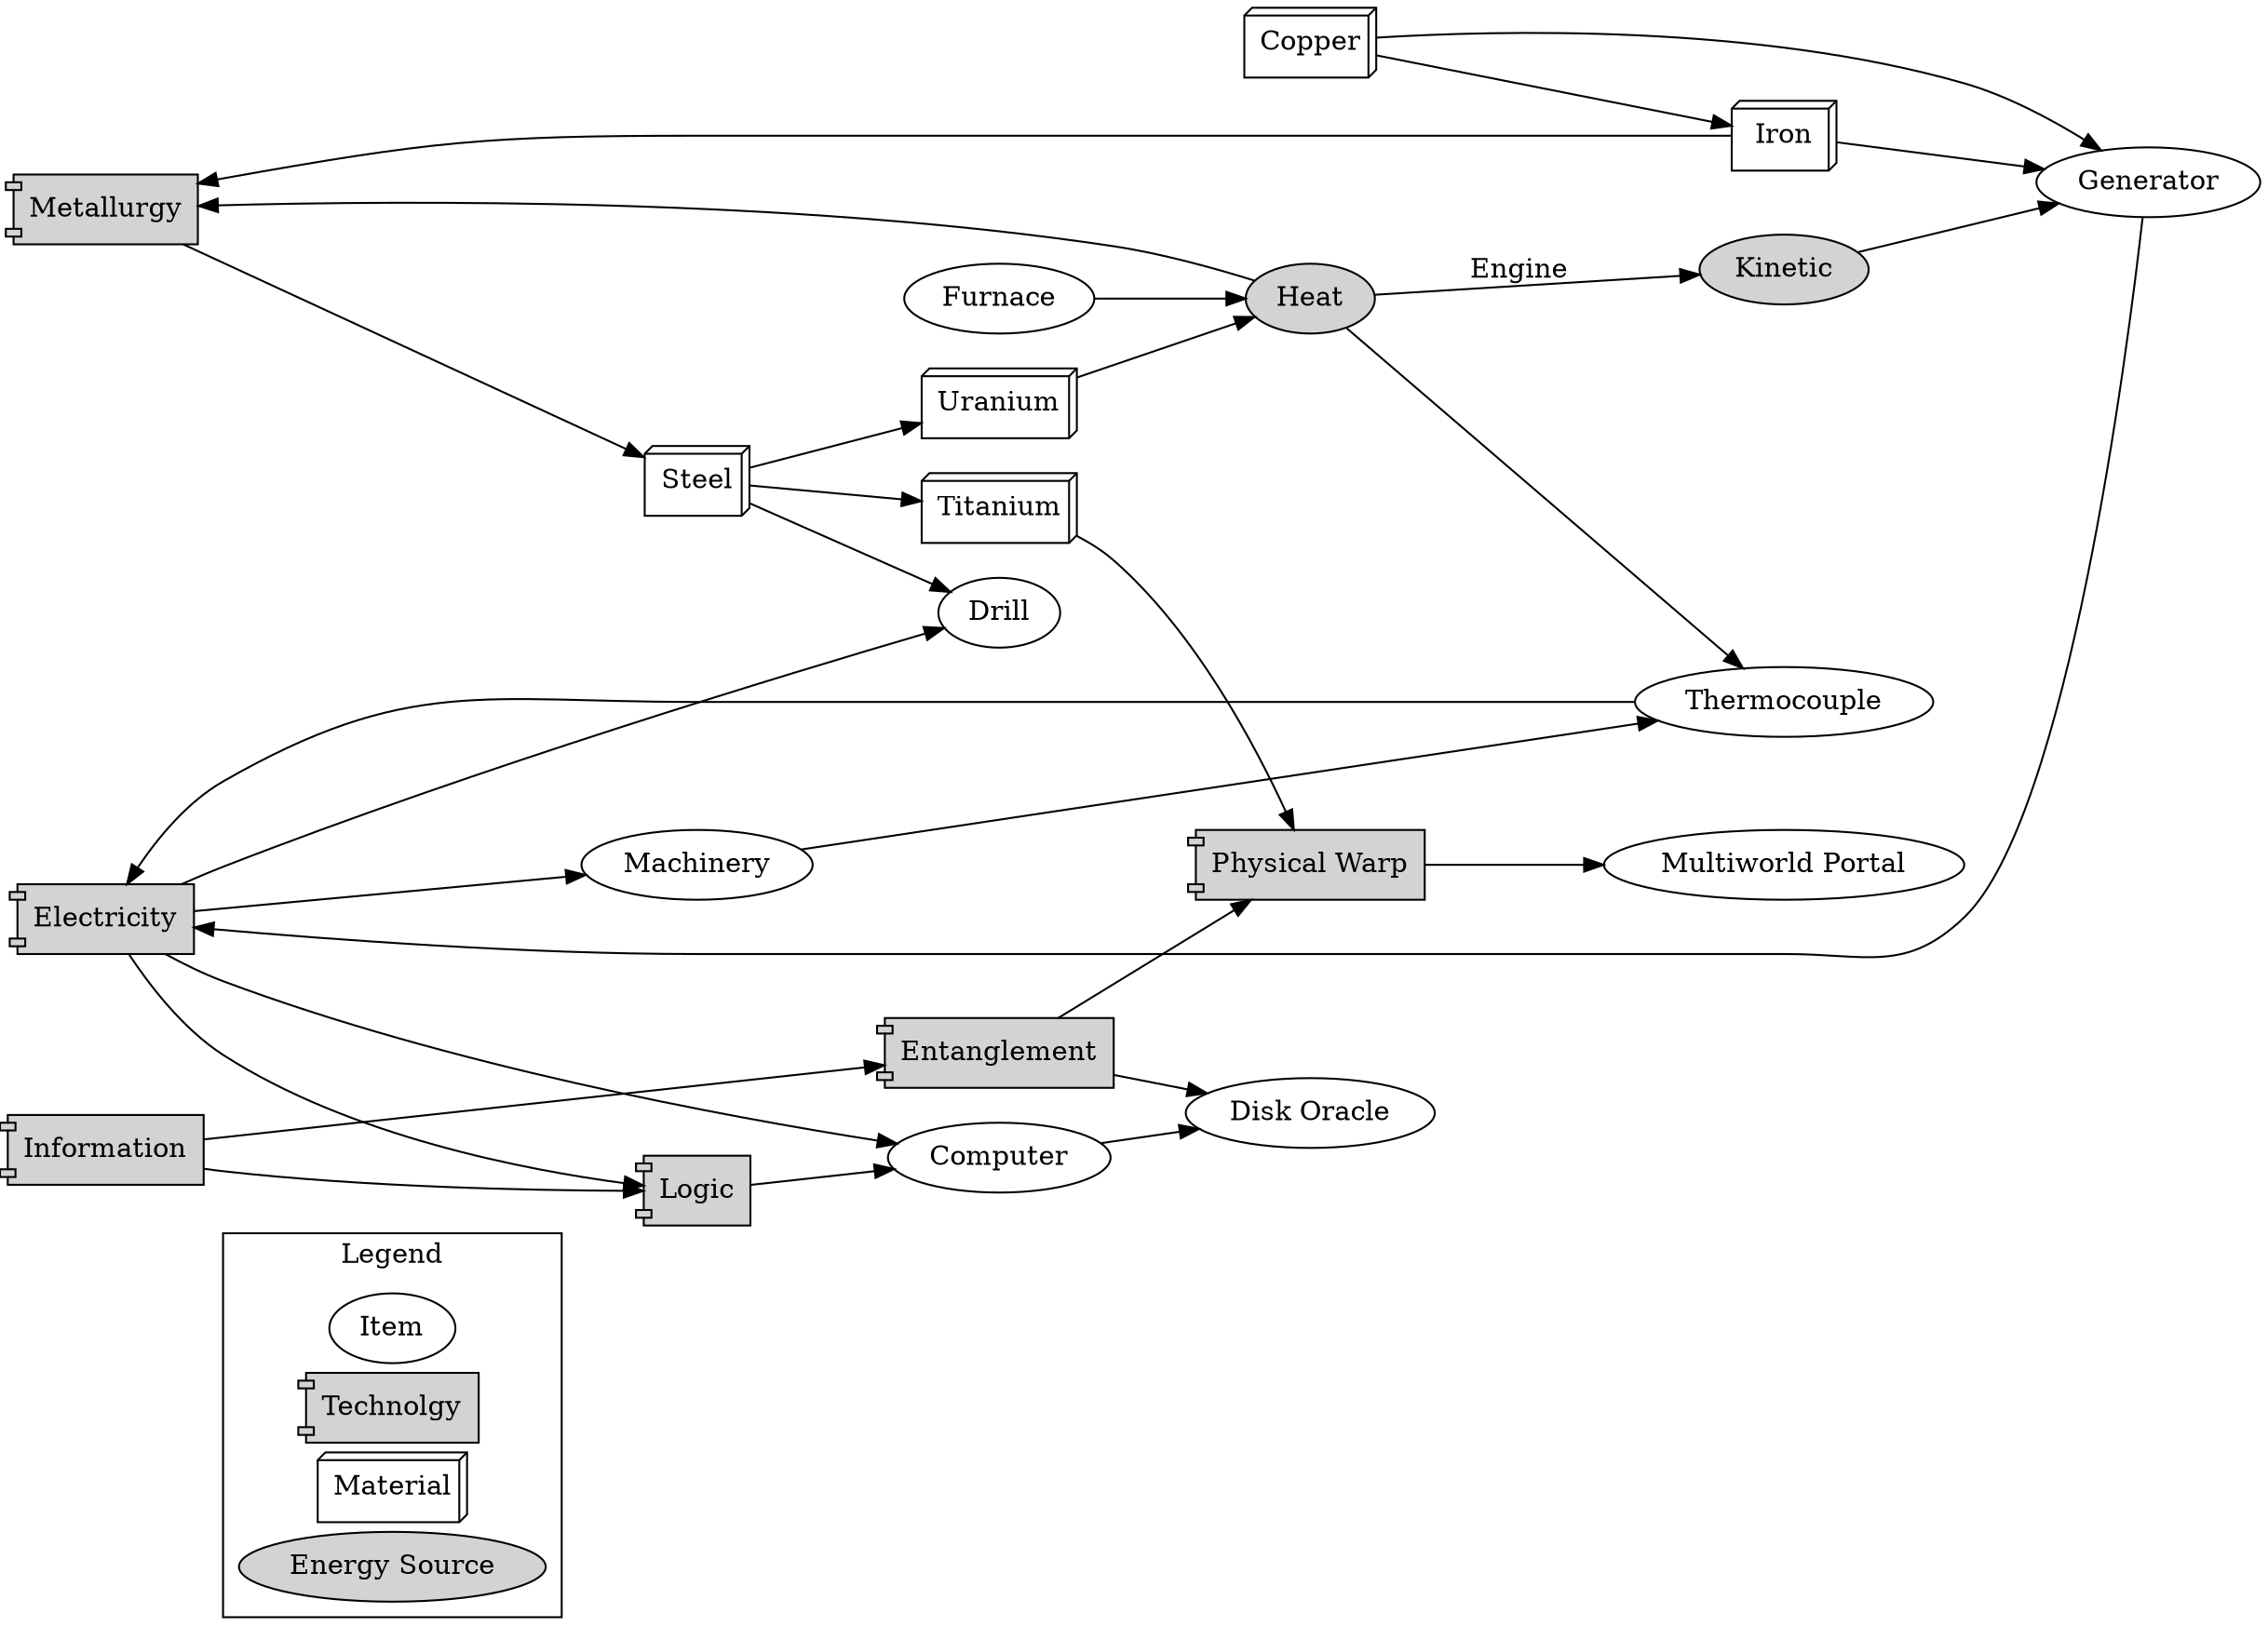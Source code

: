 digraph techtree {
	subgraph cluster_legend {
		label=Legend
		Item
		Technolgy [shape=component,style=filled]
		Material [shape=box3d]
		"Energy Source" [style=filled]
	}

	rankdir=LR
	{rank=source; Metallurgy}
	{rank=source; Electricity}
	{rank=source; Information}

	Copper [shape=box3d]
	Iron [shape=box3d]
	
	Heat [style=filled]
	Kinetic [style=filled]
	
	Copper -> Iron
	Copper -> Generator
	Iron -> Generator
	Iron -> Metallurgy
	Furnace -> Heat
	Heat -> Kinetic [label=Engine]
		
	"Metallurgy" [shape=component,style=filled]
	Metallurgy -> Steel
	Heat -> Metallurgy
	Steel [shape=box3d]
	Titanium [shape=box3d]
	Uranium [shape=box3d]
	Steel -> Titanium
	Steel -> Uranium
	Uranium -> Heat
	
	Kinetic -> Generator
	Generator -> Electricity
	
	"Electricity" [shape=component,style=filled]
	Electricity -> Computer
	Electricity -> Machinery
	Machinery -> Thermocouple
	Heat -> Thermocouple -> Electricity
	Electricity -> Drill
	Steel -> Drill
	
	"Information" [shape=component,style=filled]
	Information -> Entanglement

	"Logic"	[shape=component,style=filled]
	Information -> Logic
	Electricity -> Logic
	Logic -> Computer
		
	"Entanglement" [shape=component,style=filled]
	Entanglement -> "Physical Warp"
	Computer -> "Disk Oracle"
	Entanglement -> "Disk Oracle"
	
	
	"Physical Warp" [shape=component,style=filled]
	"Physical Warp" -> "Multiworld Portal"
	Titanium -> "Physical Warp"
}